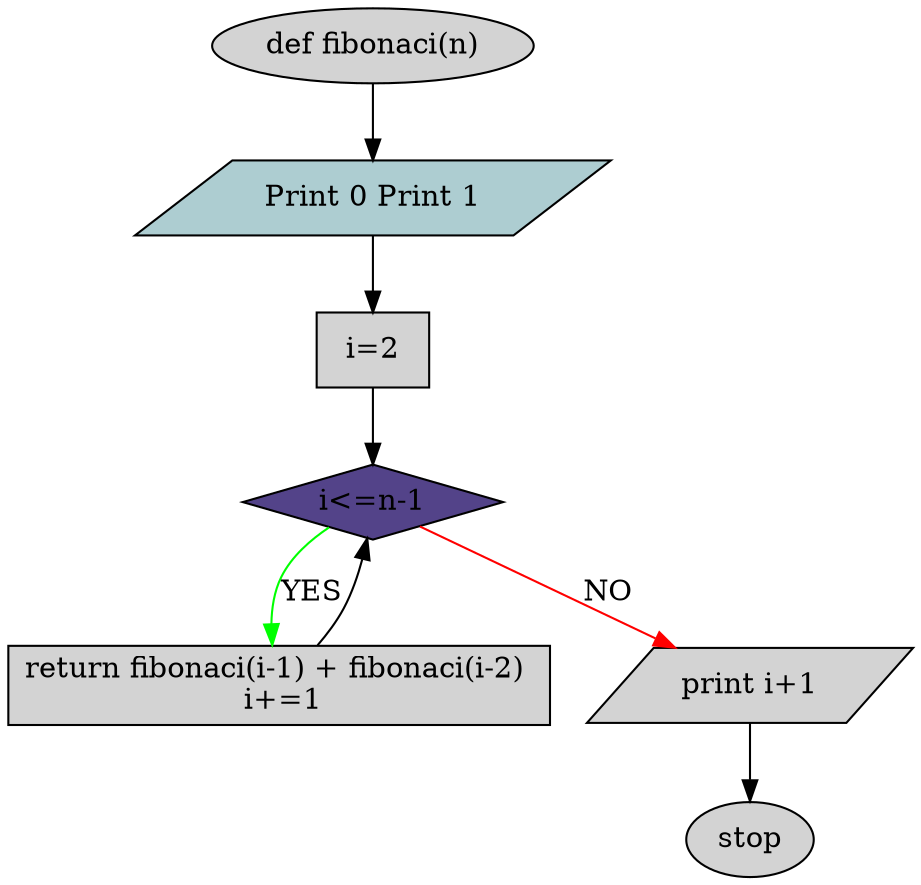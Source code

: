 digraph BlockSchema {
node [style=filled]; 
start_block [shape = ellipse ,label = "def fibonaci(n)" ]; 
print1 [shape = parallelogram ,label = "Print 0 Print 1" ,fillcolor = "#adcdd1" ]; 
set_i [shape = rectangle ,label = "i=2" ]; 
check_cond [shape = diamond ,label = "i<=n-1" ,fillcolor = "#534389" ]; 
go_deeper [shape = rectangle ,label = "return fibonaci(i-1) + fibonaci(i-2) \n i+=1" ]; 
finish [shape = parallelogram ,label = "print i+1" ]; 
stop [shape = ellipse ,label = "stop" ]; 
start_block -> print1 []; 
print1 -> set_i []; 
set_i -> check_cond []; 
check_cond -> go_deeper [color = "#00ff00" ,label = "YES" ]; 
go_deeper -> check_cond []; 
check_cond -> finish [color = "#ff0000" ,label = "NO" ]; 
finish -> stop []; 
}

